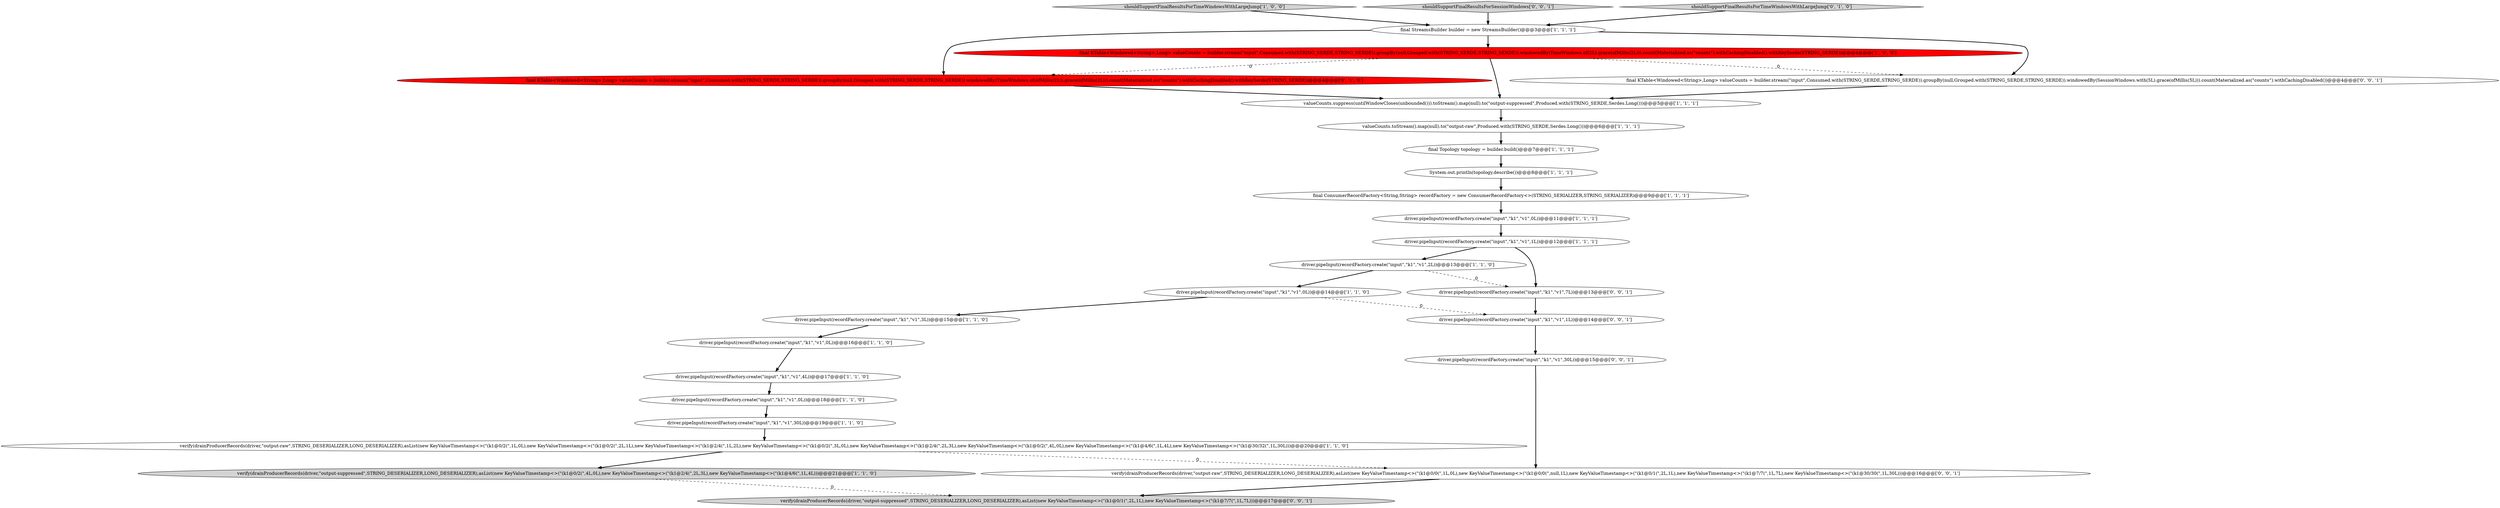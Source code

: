 digraph {
2 [style = filled, label = "System.out.println(topology.describe())@@@8@@@['1', '1', '1']", fillcolor = white, shape = ellipse image = "AAA0AAABBB1BBB"];
5 [style = filled, label = "final StreamsBuilder builder = new StreamsBuilder()@@@3@@@['1', '1', '1']", fillcolor = white, shape = ellipse image = "AAA0AAABBB1BBB"];
8 [style = filled, label = "driver.pipeInput(recordFactory.create(\"input\",\"k1\",\"v1\",30L))@@@19@@@['1', '1', '0']", fillcolor = white, shape = ellipse image = "AAA0AAABBB1BBB"];
24 [style = filled, label = "verify(drainProducerRecords(driver,\"output-suppressed\",STRING_DESERIALIZER,LONG_DESERIALIZER),asList(new KeyValueTimestamp<>(\"(k1@0/1(\",2L,1L),new KeyValueTimestamp<>(\"(k1@7/7(\",1L,7L)))@@@17@@@['0', '0', '1']", fillcolor = lightgray, shape = ellipse image = "AAA0AAABBB3BBB"];
11 [style = filled, label = "shouldSupportFinalResultsForTimeWindowsWithLargeJump['1', '0', '0']", fillcolor = lightgray, shape = diamond image = "AAA0AAABBB1BBB"];
14 [style = filled, label = "final Topology topology = builder.build()@@@7@@@['1', '1', '1']", fillcolor = white, shape = ellipse image = "AAA0AAABBB1BBB"];
23 [style = filled, label = "driver.pipeInput(recordFactory.create(\"input\",\"k1\",\"v1\",30L))@@@15@@@['0', '0', '1']", fillcolor = white, shape = ellipse image = "AAA0AAABBB3BBB"];
1 [style = filled, label = "driver.pipeInput(recordFactory.create(\"input\",\"k1\",\"v1\",3L))@@@15@@@['1', '1', '0']", fillcolor = white, shape = ellipse image = "AAA0AAABBB1BBB"];
20 [style = filled, label = "final KTable<Windowed<String>,Long> valueCounts = builder.stream(\"input\",Consumed.with(STRING_SERDE,STRING_SERDE)).groupBy(null,Grouped.with(STRING_SERDE,STRING_SERDE)).windowedBy(TimeWindows.of(ofMillis(2L)).grace(ofMillis(2L))).count(Materialized.as(\"counts\").withCachingDisabled().withKeySerde(STRING_SERDE))@@@4@@@['0', '1', '0']", fillcolor = red, shape = ellipse image = "AAA1AAABBB2BBB"];
16 [style = filled, label = "driver.pipeInput(recordFactory.create(\"input\",\"k1\",\"v1\",0L))@@@18@@@['1', '1', '0']", fillcolor = white, shape = ellipse image = "AAA0AAABBB1BBB"];
18 [style = filled, label = "driver.pipeInput(recordFactory.create(\"input\",\"k1\",\"v1\",2L))@@@13@@@['1', '1', '0']", fillcolor = white, shape = ellipse image = "AAA0AAABBB1BBB"];
4 [style = filled, label = "valueCounts.suppress(untilWindowCloses(unbounded())).toStream().map(null).to(\"output-suppressed\",Produced.with(STRING_SERDE,Serdes.Long()))@@@5@@@['1', '1', '1']", fillcolor = white, shape = ellipse image = "AAA0AAABBB1BBB"];
21 [style = filled, label = "final KTable<Windowed<String>,Long> valueCounts = builder.stream(\"input\",Consumed.with(STRING_SERDE,STRING_SERDE)).groupBy(null,Grouped.with(STRING_SERDE,STRING_SERDE)).windowedBy(SessionWindows.with(5L).grace(ofMillis(5L))).count(Materialized.as(\"counts\").withCachingDisabled())@@@4@@@['0', '0', '1']", fillcolor = white, shape = ellipse image = "AAA0AAABBB3BBB"];
12 [style = filled, label = "valueCounts.toStream().map(null).to(\"output-raw\",Produced.with(STRING_SERDE,Serdes.Long()))@@@6@@@['1', '1', '1']", fillcolor = white, shape = ellipse image = "AAA0AAABBB1BBB"];
15 [style = filled, label = "driver.pipeInput(recordFactory.create(\"input\",\"k1\",\"v1\",0L))@@@11@@@['1', '1', '1']", fillcolor = white, shape = ellipse image = "AAA0AAABBB1BBB"];
26 [style = filled, label = "shouldSupportFinalResultsForSessionWindows['0', '0', '1']", fillcolor = lightgray, shape = diamond image = "AAA0AAABBB3BBB"];
17 [style = filled, label = "verify(drainProducerRecords(driver,\"output-raw\",STRING_DESERIALIZER,LONG_DESERIALIZER),asList(new KeyValueTimestamp<>(\"(k1@0/2(\",1L,0L),new KeyValueTimestamp<>(\"(k1@0/2(\",2L,1L),new KeyValueTimestamp<>(\"(k1@2/4(\",1L,2L),new KeyValueTimestamp<>(\"(k1@0/2(\",3L,0L),new KeyValueTimestamp<>(\"(k1@2/4(\",2L,3L),new KeyValueTimestamp<>(\"(k1@0/2(\",4L,0L),new KeyValueTimestamp<>(\"(k1@4/6(\",1L,4L),new KeyValueTimestamp<>(\"(k1@30/32(\",1L,30L)))@@@20@@@['1', '1', '0']", fillcolor = white, shape = ellipse image = "AAA0AAABBB1BBB"];
9 [style = filled, label = "verify(drainProducerRecords(driver,\"output-suppressed\",STRING_DESERIALIZER,LONG_DESERIALIZER),asList(new KeyValueTimestamp<>(\"(k1@0/2(\",4L,0L),new KeyValueTimestamp<>(\"(k1@2/4(\",2L,3L),new KeyValueTimestamp<>(\"(k1@4/6(\",1L,4L)))@@@21@@@['1', '1', '0']", fillcolor = lightgray, shape = ellipse image = "AAA0AAABBB1BBB"];
27 [style = filled, label = "verify(drainProducerRecords(driver,\"output-raw\",STRING_DESERIALIZER,LONG_DESERIALIZER),asList(new KeyValueTimestamp<>(\"(k1@0/0(\",1L,0L),new KeyValueTimestamp<>(\"(k1@0/0(\",null,1L),new KeyValueTimestamp<>(\"(k1@0/1(\",2L,1L),new KeyValueTimestamp<>(\"(k1@7/7(\",1L,7L),new KeyValueTimestamp<>(\"(k1@30/30(\",1L,30L)))@@@16@@@['0', '0', '1']", fillcolor = white, shape = ellipse image = "AAA0AAABBB3BBB"];
19 [style = filled, label = "shouldSupportFinalResultsForTimeWindowsWithLargeJump['0', '1', '0']", fillcolor = lightgray, shape = diamond image = "AAA0AAABBB2BBB"];
10 [style = filled, label = "driver.pipeInput(recordFactory.create(\"input\",\"k1\",\"v1\",4L))@@@17@@@['1', '1', '0']", fillcolor = white, shape = ellipse image = "AAA0AAABBB1BBB"];
3 [style = filled, label = "driver.pipeInput(recordFactory.create(\"input\",\"k1\",\"v1\",0L))@@@14@@@['1', '1', '0']", fillcolor = white, shape = ellipse image = "AAA0AAABBB1BBB"];
0 [style = filled, label = "driver.pipeInput(recordFactory.create(\"input\",\"k1\",\"v1\",1L))@@@12@@@['1', '1', '1']", fillcolor = white, shape = ellipse image = "AAA0AAABBB1BBB"];
22 [style = filled, label = "driver.pipeInput(recordFactory.create(\"input\",\"k1\",\"v1\",1L))@@@14@@@['0', '0', '1']", fillcolor = white, shape = ellipse image = "AAA0AAABBB3BBB"];
6 [style = filled, label = "final ConsumerRecordFactory<String,String> recordFactory = new ConsumerRecordFactory<>(STRING_SERIALIZER,STRING_SERIALIZER)@@@9@@@['1', '1', '1']", fillcolor = white, shape = ellipse image = "AAA0AAABBB1BBB"];
13 [style = filled, label = "driver.pipeInput(recordFactory.create(\"input\",\"k1\",\"v1\",0L))@@@16@@@['1', '1', '0']", fillcolor = white, shape = ellipse image = "AAA0AAABBB1BBB"];
25 [style = filled, label = "driver.pipeInput(recordFactory.create(\"input\",\"k1\",\"v1\",7L))@@@13@@@['0', '0', '1']", fillcolor = white, shape = ellipse image = "AAA0AAABBB3BBB"];
7 [style = filled, label = "final KTable<Windowed<String>,Long> valueCounts = builder.stream(\"input\",Consumed.with(STRING_SERDE,STRING_SERDE)).groupBy(null,Grouped.with(STRING_SERDE,STRING_SERDE)).windowedBy(TimeWindows.of(2L).grace(ofMillis(2L))).count(Materialized.as(\"counts\").withCachingDisabled().withKeySerde(STRING_SERDE))@@@4@@@['1', '0', '0']", fillcolor = red, shape = ellipse image = "AAA1AAABBB1BBB"];
13->10 [style = bold, label=""];
18->3 [style = bold, label=""];
7->21 [style = dashed, label="0"];
3->1 [style = bold, label=""];
16->8 [style = bold, label=""];
5->20 [style = bold, label=""];
25->22 [style = bold, label=""];
23->27 [style = bold, label=""];
9->24 [style = dashed, label="0"];
2->6 [style = bold, label=""];
26->5 [style = bold, label=""];
17->9 [style = bold, label=""];
7->20 [style = dashed, label="0"];
3->22 [style = dashed, label="0"];
7->4 [style = bold, label=""];
22->23 [style = bold, label=""];
1->13 [style = bold, label=""];
6->15 [style = bold, label=""];
20->4 [style = bold, label=""];
8->17 [style = bold, label=""];
19->5 [style = bold, label=""];
5->21 [style = bold, label=""];
11->5 [style = bold, label=""];
10->16 [style = bold, label=""];
0->25 [style = bold, label=""];
15->0 [style = bold, label=""];
12->14 [style = bold, label=""];
4->12 [style = bold, label=""];
5->7 [style = bold, label=""];
0->18 [style = bold, label=""];
27->24 [style = bold, label=""];
14->2 [style = bold, label=""];
18->25 [style = dashed, label="0"];
21->4 [style = bold, label=""];
17->27 [style = dashed, label="0"];
}
